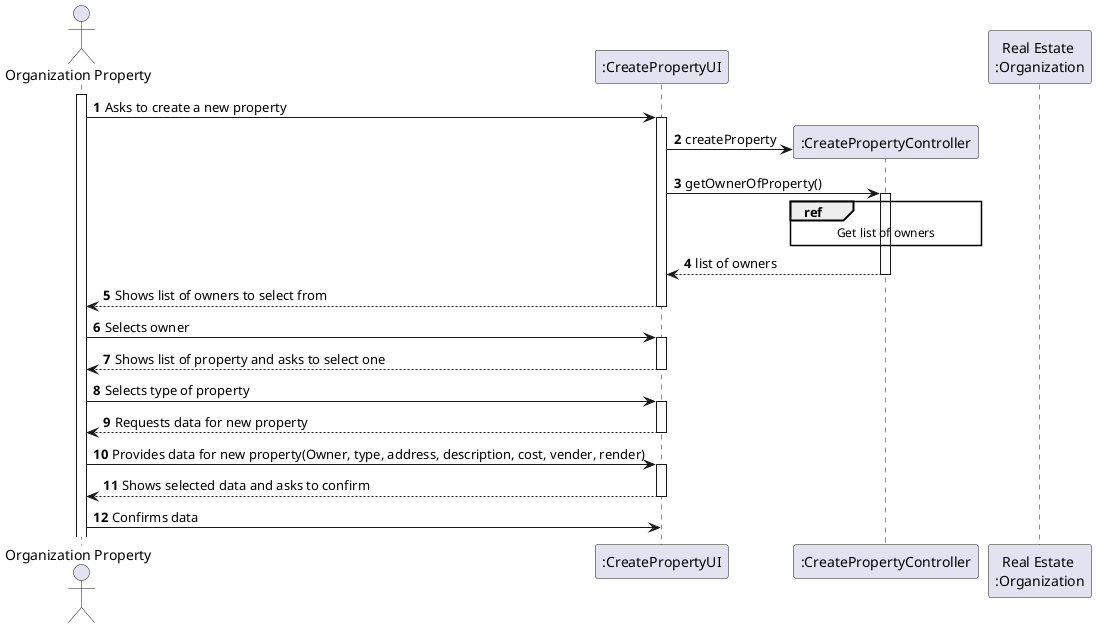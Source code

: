@startuml
'https://plantuml.com/sequence-diagram

autonumber

actor "Organization Property" as ADM
participant ":CreatePropertyUI" as UI
participant ":CreatePropertyController" as CTRL
participant "Real Estate \n:Organization" as ORG

activate ADM

    ADM -> UI: Asks to create a new property

    activate UI
        UI -> CTRL**: createProperty
        UI -> CTRL: getOwnerOfProperty()

        ref over CTRL
            Get list of owners
        end ref

        activate CTRL

            CTRL --> UI: list of owners
        deactivate CTRL

        UI --> ADM: Shows list of owners to select from

        deactivate UI

    ADM -> UI: Selects owner

    activate UI

    UI --> ADM: Shows list of property and asks to select one
    deactivate UI

    ADM -> UI: Selects type of property

    activate UI

    UI --> ADM: Requests data for new property
    deactivate UI
    ADM -> UI: Provides data for new property(Owner, type, address, description, cost, vender, render)
    activate UI
    UI --> ADM: Shows selected data and asks to confirm
    deactivate UI

    ADM -> UI: Confirms data

@enduml
